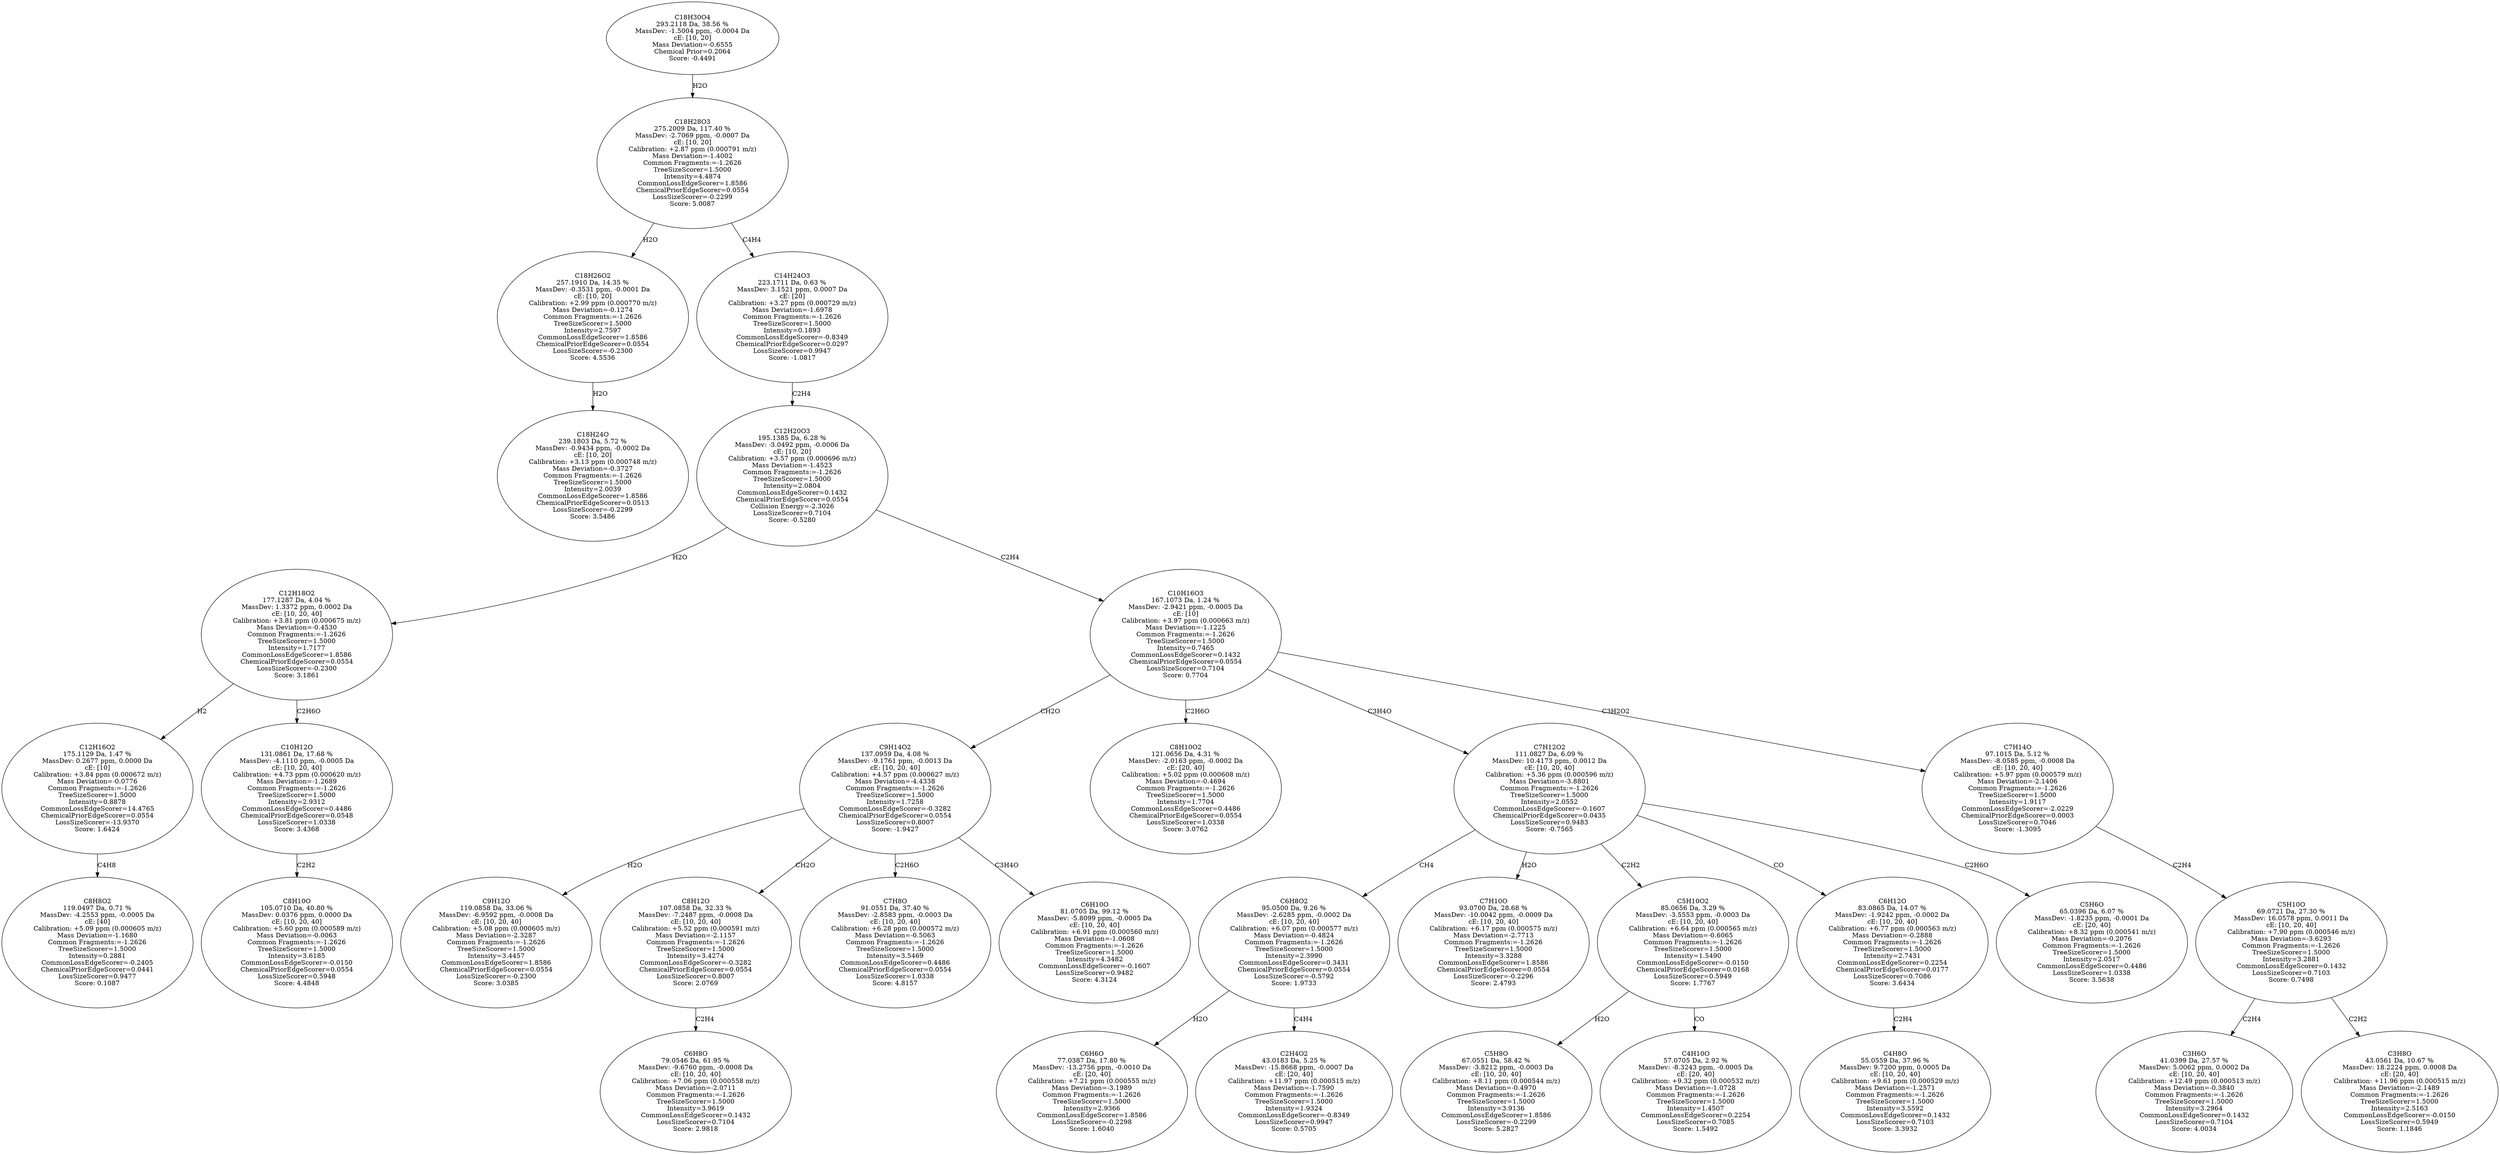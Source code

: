 strict digraph {
v1 [label="C18H24O\n239.1803 Da, 5.72 %\nMassDev: -0.9434 ppm, -0.0002 Da\ncE: [10, 20]\nCalibration: +3.13 ppm (0.000748 m/z)\nMass Deviation=-0.3727\nCommon Fragments:=-1.2626\nTreeSizeScorer=1.5000\nIntensity=2.0039\nCommonLossEdgeScorer=1.8586\nChemicalPriorEdgeScorer=0.0513\nLossSizeScorer=-0.2299\nScore: 3.5486"];
v2 [label="C18H26O2\n257.1910 Da, 14.35 %\nMassDev: -0.3531 ppm, -0.0001 Da\ncE: [10, 20]\nCalibration: +2.99 ppm (0.000770 m/z)\nMass Deviation=-0.1274\nCommon Fragments:=-1.2626\nTreeSizeScorer=1.5000\nIntensity=2.7597\nCommonLossEdgeScorer=1.8586\nChemicalPriorEdgeScorer=0.0554\nLossSizeScorer=-0.2300\nScore: 4.5536"];
v3 [label="C8H8O2\n119.0497 Da, 0.71 %\nMassDev: -4.2553 ppm, -0.0005 Da\ncE: [40]\nCalibration: +5.09 ppm (0.000605 m/z)\nMass Deviation=-1.1680\nCommon Fragments:=-1.2626\nTreeSizeScorer=1.5000\nIntensity=0.2881\nCommonLossEdgeScorer=-0.2405\nChemicalPriorEdgeScorer=0.0441\nLossSizeScorer=0.9477\nScore: 0.1087"];
v4 [label="C12H16O2\n175.1129 Da, 1.47 %\nMassDev: 0.2677 ppm, 0.0000 Da\ncE: [10]\nCalibration: +3.84 ppm (0.000672 m/z)\nMass Deviation=-0.0776\nCommon Fragments:=-1.2626\nTreeSizeScorer=1.5000\nIntensity=0.8878\nCommonLossEdgeScorer=14.4765\nChemicalPriorEdgeScorer=0.0554\nLossSizeScorer=-13.9370\nScore: 1.6424"];
v5 [label="C8H10O\n105.0710 Da, 40.80 %\nMassDev: 0.0376 ppm, 0.0000 Da\ncE: [10, 20, 40]\nCalibration: +5.60 ppm (0.000589 m/z)\nMass Deviation=-0.0063\nCommon Fragments:=-1.2626\nTreeSizeScorer=1.5000\nIntensity=3.6185\nCommonLossEdgeScorer=-0.0150\nChemicalPriorEdgeScorer=0.0554\nLossSizeScorer=0.5948\nScore: 4.4848"];
v6 [label="C10H12O\n131.0861 Da, 17.68 %\nMassDev: -4.1110 ppm, -0.0005 Da\ncE: [10, 20, 40]\nCalibration: +4.73 ppm (0.000620 m/z)\nMass Deviation=-1.2689\nCommon Fragments:=-1.2626\nTreeSizeScorer=1.5000\nIntensity=2.9312\nCommonLossEdgeScorer=0.4486\nChemicalPriorEdgeScorer=0.0548\nLossSizeScorer=1.0338\nScore: 3.4368"];
v7 [label="C12H18O2\n177.1287 Da, 4.04 %\nMassDev: 1.3372 ppm, 0.0002 Da\ncE: [10, 20, 40]\nCalibration: +3.81 ppm (0.000675 m/z)\nMass Deviation=-0.4530\nCommon Fragments:=-1.2626\nTreeSizeScorer=1.5000\nIntensity=1.7177\nCommonLossEdgeScorer=1.8586\nChemicalPriorEdgeScorer=0.0554\nLossSizeScorer=-0.2300\nScore: 3.1861"];
v8 [label="C9H12O\n119.0858 Da, 33.06 %\nMassDev: -6.9592 ppm, -0.0008 Da\ncE: [10, 20, 40]\nCalibration: +5.08 ppm (0.000605 m/z)\nMass Deviation=-2.3287\nCommon Fragments:=-1.2626\nTreeSizeScorer=1.5000\nIntensity=3.4457\nCommonLossEdgeScorer=1.8586\nChemicalPriorEdgeScorer=0.0554\nLossSizeScorer=-0.2300\nScore: 3.0385"];
v9 [label="C6H8O\n79.0546 Da, 61.95 %\nMassDev: -9.6760 ppm, -0.0008 Da\ncE: [10, 20, 40]\nCalibration: +7.06 ppm (0.000558 m/z)\nMass Deviation=-2.0711\nCommon Fragments:=-1.2626\nTreeSizeScorer=1.5000\nIntensity=3.9619\nCommonLossEdgeScorer=0.1432\nLossSizeScorer=0.7104\nScore: 2.9818"];
v10 [label="C8H12O\n107.0858 Da, 32.33 %\nMassDev: -7.2487 ppm, -0.0008 Da\ncE: [10, 20, 40]\nCalibration: +5.52 ppm (0.000591 m/z)\nMass Deviation=-2.1157\nCommon Fragments:=-1.2626\nTreeSizeScorer=1.5000\nIntensity=3.4274\nCommonLossEdgeScorer=-0.3282\nChemicalPriorEdgeScorer=0.0554\nLossSizeScorer=0.8007\nScore: 2.0769"];
v11 [label="C7H8O\n91.0551 Da, 37.40 %\nMassDev: -2.8583 ppm, -0.0003 Da\ncE: [10, 20, 40]\nCalibration: +6.28 ppm (0.000572 m/z)\nMass Deviation=-0.5063\nCommon Fragments:=-1.2626\nTreeSizeScorer=1.5000\nIntensity=3.5469\nCommonLossEdgeScorer=0.4486\nChemicalPriorEdgeScorer=0.0554\nLossSizeScorer=1.0338\nScore: 4.8157"];
v12 [label="C6H10O\n81.0705 Da, 99.12 %\nMassDev: -5.8099 ppm, -0.0005 Da\ncE: [10, 20, 40]\nCalibration: +6.91 ppm (0.000560 m/z)\nMass Deviation=-1.0608\nCommon Fragments:=-1.2626\nTreeSizeScorer=1.5000\nIntensity=4.3482\nCommonLossEdgeScorer=-0.1607\nLossSizeScorer=0.9482\nScore: 4.3124"];
v13 [label="C9H14O2\n137.0959 Da, 4.08 %\nMassDev: -9.1761 ppm, -0.0013 Da\ncE: [10, 20, 40]\nCalibration: +4.57 ppm (0.000627 m/z)\nMass Deviation=-4.4338\nCommon Fragments:=-1.2626\nTreeSizeScorer=1.5000\nIntensity=1.7258\nCommonLossEdgeScorer=-0.3282\nChemicalPriorEdgeScorer=0.0554\nLossSizeScorer=0.8007\nScore: -1.9427"];
v14 [label="C8H10O2\n121.0656 Da, 4.31 %\nMassDev: -2.0163 ppm, -0.0002 Da\ncE: [20, 40]\nCalibration: +5.02 ppm (0.000608 m/z)\nMass Deviation=-0.4694\nCommon Fragments:=-1.2626\nTreeSizeScorer=1.5000\nIntensity=1.7704\nCommonLossEdgeScorer=0.4486\nChemicalPriorEdgeScorer=0.0554\nLossSizeScorer=1.0338\nScore: 3.0762"];
v15 [label="C6H6O\n77.0387 Da, 17.80 %\nMassDev: -13.2756 ppm, -0.0010 Da\ncE: [20, 40]\nCalibration: +7.21 ppm (0.000555 m/z)\nMass Deviation=-3.1989\nCommon Fragments:=-1.2626\nTreeSizeScorer=1.5000\nIntensity=2.9366\nCommonLossEdgeScorer=1.8586\nLossSizeScorer=-0.2298\nScore: 1.6040"];
v16 [label="C2H4O2\n43.0183 Da, 5.25 %\nMassDev: -15.8668 ppm, -0.0007 Da\ncE: [20, 40]\nCalibration: +11.97 ppm (0.000515 m/z)\nMass Deviation=-1.7590\nCommon Fragments:=-1.2626\nTreeSizeScorer=1.5000\nIntensity=1.9324\nCommonLossEdgeScorer=-0.8349\nLossSizeScorer=0.9947\nScore: 0.5705"];
v17 [label="C6H8O2\n95.0500 Da, 9.26 %\nMassDev: -2.6285 ppm, -0.0002 Da\ncE: [10, 20, 40]\nCalibration: +6.07 ppm (0.000577 m/z)\nMass Deviation=-0.4824\nCommon Fragments:=-1.2626\nTreeSizeScorer=1.5000\nIntensity=2.3990\nCommonLossEdgeScorer=0.3431\nChemicalPriorEdgeScorer=0.0554\nLossSizeScorer=-0.5792\nScore: 1.9733"];
v18 [label="C7H10O\n93.0700 Da, 28.68 %\nMassDev: -10.0042 ppm, -0.0009 Da\ncE: [10, 20, 40]\nCalibration: +6.17 ppm (0.000575 m/z)\nMass Deviation=-2.7713\nCommon Fragments:=-1.2626\nTreeSizeScorer=1.5000\nIntensity=3.3288\nCommonLossEdgeScorer=1.8586\nChemicalPriorEdgeScorer=0.0554\nLossSizeScorer=-0.2296\nScore: 2.4793"];
v19 [label="C5H8O\n67.0551 Da, 58.42 %\nMassDev: -3.8212 ppm, -0.0003 Da\ncE: [10, 20, 40]\nCalibration: +8.11 ppm (0.000544 m/z)\nMass Deviation=-0.4970\nCommon Fragments:=-1.2626\nTreeSizeScorer=1.5000\nIntensity=3.9136\nCommonLossEdgeScorer=1.8586\nLossSizeScorer=-0.2299\nScore: 5.2827"];
v20 [label="C4H10O\n57.0705 Da, 2.92 %\nMassDev: -8.3243 ppm, -0.0005 Da\ncE: [20, 40]\nCalibration: +9.32 ppm (0.000532 m/z)\nMass Deviation=-1.0728\nCommon Fragments:=-1.2626\nTreeSizeScorer=1.5000\nIntensity=1.4507\nCommonLossEdgeScorer=0.2254\nLossSizeScorer=0.7085\nScore: 1.5492"];
v21 [label="C5H10O2\n85.0656 Da, 3.29 %\nMassDev: -3.5553 ppm, -0.0003 Da\ncE: [10, 20, 40]\nCalibration: +6.64 ppm (0.000565 m/z)\nMass Deviation=-0.6065\nCommon Fragments:=-1.2626\nTreeSizeScorer=1.5000\nIntensity=1.5490\nCommonLossEdgeScorer=-0.0150\nChemicalPriorEdgeScorer=0.0168\nLossSizeScorer=0.5949\nScore: 1.7767"];
v22 [label="C4H8O\n55.0559 Da, 37.96 %\nMassDev: 9.7200 ppm, 0.0005 Da\ncE: [10, 20, 40]\nCalibration: +9.61 ppm (0.000529 m/z)\nMass Deviation=-1.2571\nCommon Fragments:=-1.2626\nTreeSizeScorer=1.5000\nIntensity=3.5592\nCommonLossEdgeScorer=0.1432\nLossSizeScorer=0.7103\nScore: 3.3932"];
v23 [label="C6H12O\n83.0865 Da, 14.07 %\nMassDev: -1.9242 ppm, -0.0002 Da\ncE: [10, 20, 40]\nCalibration: +6.77 ppm (0.000563 m/z)\nMass Deviation=-0.2888\nCommon Fragments:=-1.2626\nTreeSizeScorer=1.5000\nIntensity=2.7431\nCommonLossEdgeScorer=0.2254\nChemicalPriorEdgeScorer=0.0177\nLossSizeScorer=0.7086\nScore: 3.6434"];
v24 [label="C5H6O\n65.0396 Da, 6.07 %\nMassDev: -1.8235 ppm, -0.0001 Da\ncE: [20, 40]\nCalibration: +8.32 ppm (0.000541 m/z)\nMass Deviation=-0.2076\nCommon Fragments:=-1.2626\nTreeSizeScorer=1.5000\nIntensity=2.0517\nCommonLossEdgeScorer=0.4486\nLossSizeScorer=1.0338\nScore: 3.5638"];
v25 [label="C7H12O2\n111.0827 Da, 6.09 %\nMassDev: 10.4173 ppm, 0.0012 Da\ncE: [10, 20, 40]\nCalibration: +5.36 ppm (0.000596 m/z)\nMass Deviation=-3.8801\nCommon Fragments:=-1.2626\nTreeSizeScorer=1.5000\nIntensity=2.0552\nCommonLossEdgeScorer=-0.1607\nChemicalPriorEdgeScorer=0.0435\nLossSizeScorer=0.9483\nScore: -0.7565"];
v26 [label="C3H6O\n41.0399 Da, 27.57 %\nMassDev: 5.0062 ppm, 0.0002 Da\ncE: [10, 20, 40]\nCalibration: +12.49 ppm (0.000513 m/z)\nMass Deviation=-0.3840\nCommon Fragments:=-1.2626\nTreeSizeScorer=1.5000\nIntensity=3.2964\nCommonLossEdgeScorer=0.1432\nLossSizeScorer=0.7104\nScore: 4.0034"];
v27 [label="C3H8O\n43.0561 Da, 10.67 %\nMassDev: 18.2224 ppm, 0.0008 Da\ncE: [20, 40]\nCalibration: +11.96 ppm (0.000515 m/z)\nMass Deviation=-2.1489\nCommon Fragments:=-1.2626\nTreeSizeScorer=1.5000\nIntensity=2.5163\nCommonLossEdgeScorer=-0.0150\nLossSizeScorer=0.5949\nScore: 1.1846"];
v28 [label="C5H10O\n69.0721 Da, 27.30 %\nMassDev: 16.0578 ppm, 0.0011 Da\ncE: [10, 20, 40]\nCalibration: +7.90 ppm (0.000546 m/z)\nMass Deviation=-3.6293\nCommon Fragments:=-1.2626\nTreeSizeScorer=1.5000\nIntensity=3.2881\nCommonLossEdgeScorer=0.1432\nLossSizeScorer=0.7103\nScore: 0.7498"];
v29 [label="C7H14O\n97.1015 Da, 5.12 %\nMassDev: -8.0585 ppm, -0.0008 Da\ncE: [10, 20, 40]\nCalibration: +5.97 ppm (0.000579 m/z)\nMass Deviation=-2.1406\nCommon Fragments:=-1.2626\nTreeSizeScorer=1.5000\nIntensity=1.9117\nCommonLossEdgeScorer=-2.0229\nChemicalPriorEdgeScorer=0.0003\nLossSizeScorer=0.7046\nScore: -1.3095"];
v30 [label="C10H16O3\n167.1073 Da, 1.24 %\nMassDev: -2.9421 ppm, -0.0005 Da\ncE: [10]\nCalibration: +3.97 ppm (0.000663 m/z)\nMass Deviation=-1.1225\nCommon Fragments:=-1.2626\nTreeSizeScorer=1.5000\nIntensity=0.7465\nCommonLossEdgeScorer=0.1432\nChemicalPriorEdgeScorer=0.0554\nLossSizeScorer=0.7104\nScore: 0.7704"];
v31 [label="C12H20O3\n195.1385 Da, 6.28 %\nMassDev: -3.0492 ppm, -0.0006 Da\ncE: [10, 20]\nCalibration: +3.57 ppm (0.000696 m/z)\nMass Deviation=-1.4523\nCommon Fragments:=-1.2626\nTreeSizeScorer=1.5000\nIntensity=2.0804\nCommonLossEdgeScorer=0.1432\nChemicalPriorEdgeScorer=0.0554\nCollision Energy=-2.3026\nLossSizeScorer=0.7104\nScore: -0.5280"];
v32 [label="C14H24O3\n223.1711 Da, 0.63 %\nMassDev: 3.1521 ppm, 0.0007 Da\ncE: [20]\nCalibration: +3.27 ppm (0.000729 m/z)\nMass Deviation=-1.6978\nCommon Fragments:=-1.2626\nTreeSizeScorer=1.5000\nIntensity=0.1893\nCommonLossEdgeScorer=-0.8349\nChemicalPriorEdgeScorer=0.0297\nLossSizeScorer=0.9947\nScore: -1.0817"];
v33 [label="C18H28O3\n275.2009 Da, 117.40 %\nMassDev: -2.7069 ppm, -0.0007 Da\ncE: [10, 20]\nCalibration: +2.87 ppm (0.000791 m/z)\nMass Deviation=-1.4002\nCommon Fragments:=-1.2626\nTreeSizeScorer=1.5000\nIntensity=4.4874\nCommonLossEdgeScorer=1.8586\nChemicalPriorEdgeScorer=0.0554\nLossSizeScorer=-0.2299\nScore: 5.0087"];
v34 [label="C18H30O4\n293.2118 Da, 38.56 %\nMassDev: -1.5004 ppm, -0.0004 Da\ncE: [10, 20]\nMass Deviation=-0.6555\nChemical Prior=0.2064\nScore: -0.4491"];
v2 -> v1 [label="H2O"];
v33 -> v2 [label="H2O"];
v4 -> v3 [label="C4H8"];
v7 -> v4 [label="H2"];
v6 -> v5 [label="C2H2"];
v7 -> v6 [label="C2H6O"];
v31 -> v7 [label="H2O"];
v13 -> v8 [label="H2O"];
v10 -> v9 [label="C2H4"];
v13 -> v10 [label="CH2O"];
v13 -> v11 [label="C2H6O"];
v13 -> v12 [label="C3H4O"];
v30 -> v13 [label="CH2O"];
v30 -> v14 [label="C2H6O"];
v17 -> v15 [label="H2O"];
v17 -> v16 [label="C4H4"];
v25 -> v17 [label="CH4"];
v25 -> v18 [label="H2O"];
v21 -> v19 [label="H2O"];
v21 -> v20 [label="CO"];
v25 -> v21 [label="C2H2"];
v23 -> v22 [label="C2H4"];
v25 -> v23 [label="CO"];
v25 -> v24 [label="C2H6O"];
v30 -> v25 [label="C3H4O"];
v28 -> v26 [label="C2H4"];
v28 -> v27 [label="C2H2"];
v29 -> v28 [label="C2H4"];
v30 -> v29 [label="C3H2O2"];
v31 -> v30 [label="C2H4"];
v32 -> v31 [label="C2H4"];
v33 -> v32 [label="C4H4"];
v34 -> v33 [label="H2O"];
}